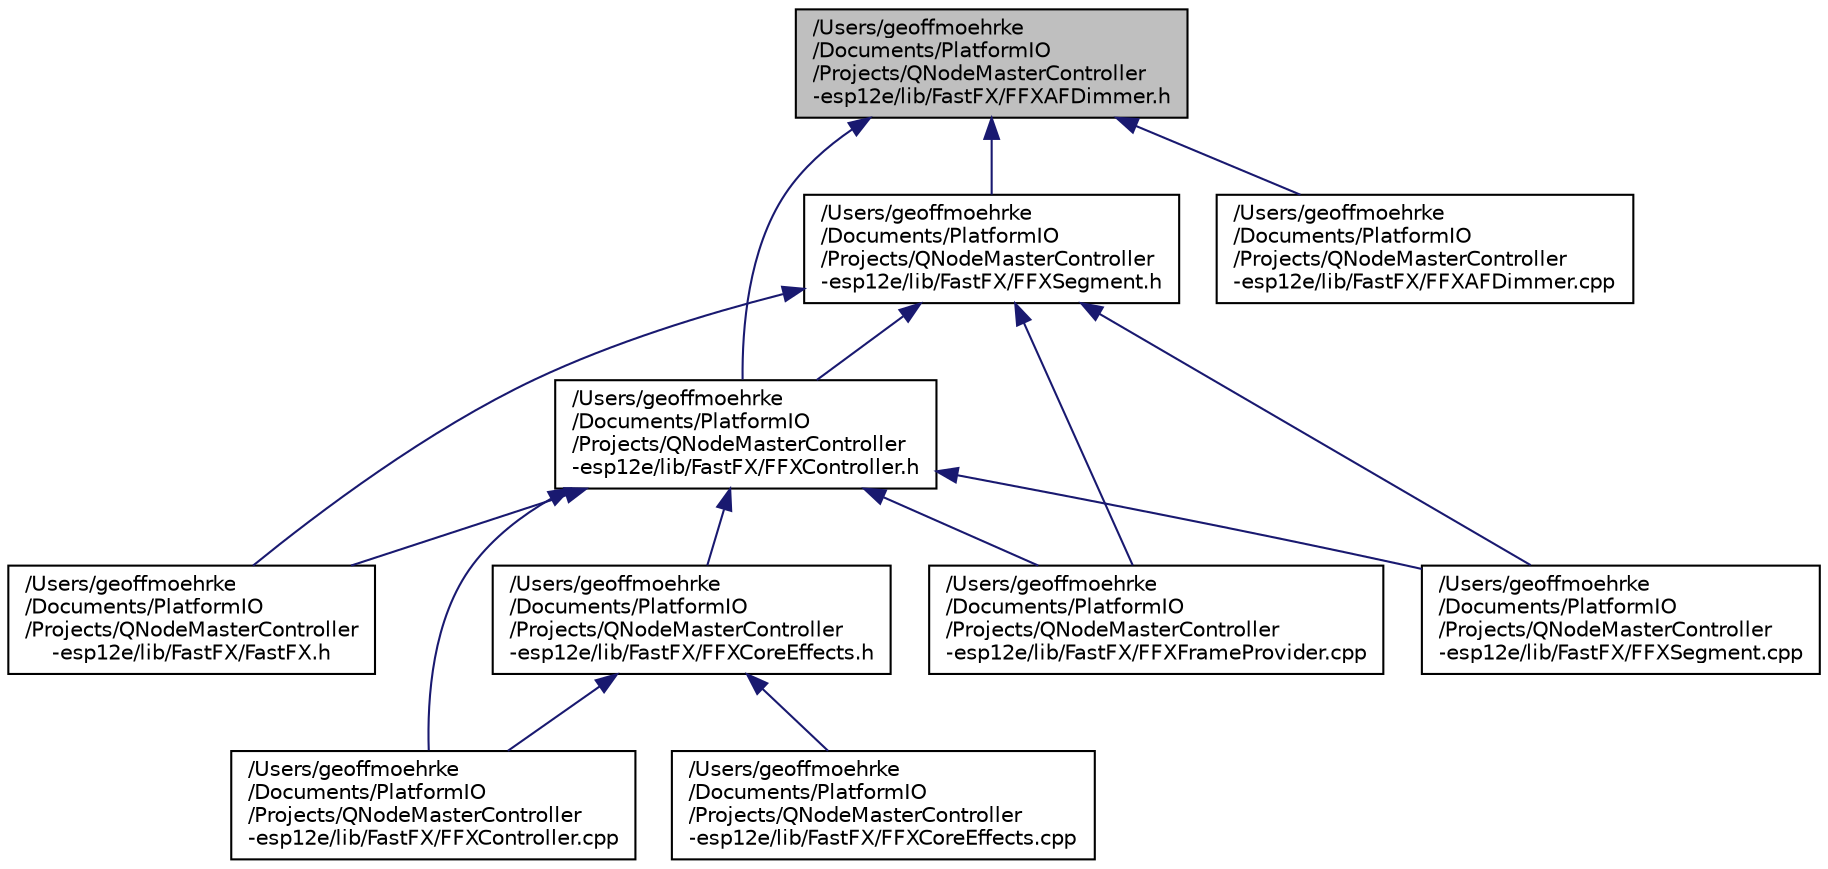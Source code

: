 digraph "/Users/geoffmoehrke/Documents/PlatformIO/Projects/QNodeMasterController-esp12e/lib/FastFX/FFXAFDimmer.h"
{
 // LATEX_PDF_SIZE
  edge [fontname="Helvetica",fontsize="10",labelfontname="Helvetica",labelfontsize="10"];
  node [fontname="Helvetica",fontsize="10",shape=record];
  Node1 [label="/Users/geoffmoehrke\l/Documents/PlatformIO\l/Projects/QNodeMasterController\l-esp12e/lib/FastFX/FFXAFDimmer.h",height=0.2,width=0.4,color="black", fillcolor="grey75", style="filled", fontcolor="black",tooltip=" "];
  Node1 -> Node2 [dir="back",color="midnightblue",fontsize="10",style="solid",fontname="Helvetica"];
  Node2 [label="/Users/geoffmoehrke\l/Documents/PlatformIO\l/Projects/QNodeMasterController\l-esp12e/lib/FastFX/FFXSegment.h",height=0.2,width=0.4,color="black", fillcolor="white", style="filled",URL="$_f_f_x_segment_8h.html",tooltip=" "];
  Node2 -> Node3 [dir="back",color="midnightblue",fontsize="10",style="solid",fontname="Helvetica"];
  Node3 [label="/Users/geoffmoehrke\l/Documents/PlatformIO\l/Projects/QNodeMasterController\l-esp12e/lib/FastFX/FastFX.h",height=0.2,width=0.4,color="black", fillcolor="white", style="filled",URL="$_fast_f_x_8h.html",tooltip=" "];
  Node2 -> Node4 [dir="back",color="midnightblue",fontsize="10",style="solid",fontname="Helvetica"];
  Node4 [label="/Users/geoffmoehrke\l/Documents/PlatformIO\l/Projects/QNodeMasterController\l-esp12e/lib/FastFX/FFXController.h",height=0.2,width=0.4,color="black", fillcolor="white", style="filled",URL="$_f_f_x_controller_8h.html",tooltip=" "];
  Node4 -> Node3 [dir="back",color="midnightblue",fontsize="10",style="solid",fontname="Helvetica"];
  Node4 -> Node5 [dir="back",color="midnightblue",fontsize="10",style="solid",fontname="Helvetica"];
  Node5 [label="/Users/geoffmoehrke\l/Documents/PlatformIO\l/Projects/QNodeMasterController\l-esp12e/lib/FastFX/FFXController.cpp",height=0.2,width=0.4,color="black", fillcolor="white", style="filled",URL="$_f_f_x_controller_8cpp.html",tooltip=" "];
  Node4 -> Node6 [dir="back",color="midnightblue",fontsize="10",style="solid",fontname="Helvetica"];
  Node6 [label="/Users/geoffmoehrke\l/Documents/PlatformIO\l/Projects/QNodeMasterController\l-esp12e/lib/FastFX/FFXCoreEffects.h",height=0.2,width=0.4,color="black", fillcolor="white", style="filled",URL="$_f_f_x_core_effects_8h.html",tooltip=" "];
  Node6 -> Node5 [dir="back",color="midnightblue",fontsize="10",style="solid",fontname="Helvetica"];
  Node6 -> Node7 [dir="back",color="midnightblue",fontsize="10",style="solid",fontname="Helvetica"];
  Node7 [label="/Users/geoffmoehrke\l/Documents/PlatformIO\l/Projects/QNodeMasterController\l-esp12e/lib/FastFX/FFXCoreEffects.cpp",height=0.2,width=0.4,color="black", fillcolor="white", style="filled",URL="$_f_f_x_core_effects_8cpp.html",tooltip=" "];
  Node4 -> Node8 [dir="back",color="midnightblue",fontsize="10",style="solid",fontname="Helvetica"];
  Node8 [label="/Users/geoffmoehrke\l/Documents/PlatformIO\l/Projects/QNodeMasterController\l-esp12e/lib/FastFX/FFXFrameProvider.cpp",height=0.2,width=0.4,color="black", fillcolor="white", style="filled",URL="$_f_f_x_frame_provider_8cpp.html",tooltip=" "];
  Node4 -> Node9 [dir="back",color="midnightblue",fontsize="10",style="solid",fontname="Helvetica"];
  Node9 [label="/Users/geoffmoehrke\l/Documents/PlatformIO\l/Projects/QNodeMasterController\l-esp12e/lib/FastFX/FFXSegment.cpp",height=0.2,width=0.4,color="black", fillcolor="white", style="filled",URL="$_f_f_x_segment_8cpp.html",tooltip=" "];
  Node2 -> Node8 [dir="back",color="midnightblue",fontsize="10",style="solid",fontname="Helvetica"];
  Node2 -> Node9 [dir="back",color="midnightblue",fontsize="10",style="solid",fontname="Helvetica"];
  Node1 -> Node4 [dir="back",color="midnightblue",fontsize="10",style="solid",fontname="Helvetica"];
  Node1 -> Node10 [dir="back",color="midnightblue",fontsize="10",style="solid",fontname="Helvetica"];
  Node10 [label="/Users/geoffmoehrke\l/Documents/PlatformIO\l/Projects/QNodeMasterController\l-esp12e/lib/FastFX/FFXAFDimmer.cpp",height=0.2,width=0.4,color="black", fillcolor="white", style="filled",URL="$_f_f_x_a_f_dimmer_8cpp.html",tooltip=" "];
}

